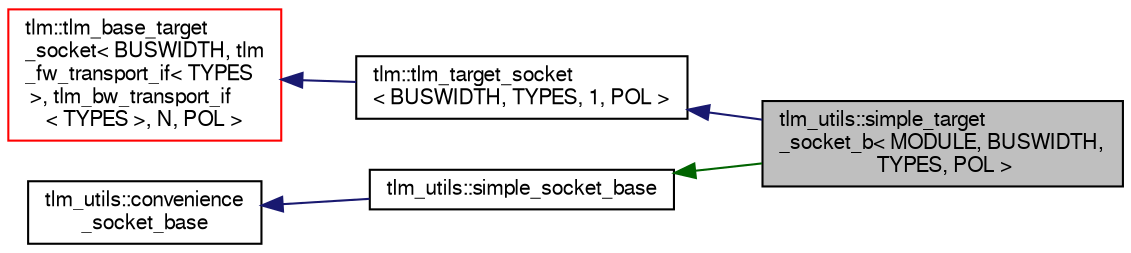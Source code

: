 digraph "tlm_utils::simple_target_socket_b&lt; MODULE, BUSWIDTH, TYPES, POL &gt;"
{
  edge [fontname="FreeSans",fontsize="10",labelfontname="FreeSans",labelfontsize="10"];
  node [fontname="FreeSans",fontsize="10",shape=record];
  rankdir="LR";
  Node10 [label="tlm_utils::simple_target\l_socket_b\< MODULE, BUSWIDTH,\l TYPES, POL \>",height=0.2,width=0.4,color="black", fillcolor="grey75", style="filled", fontcolor="black"];
  Node11 -> Node10 [dir="back",color="midnightblue",fontsize="10",style="solid",fontname="FreeSans"];
  Node11 [label="tlm::tlm_target_socket\l\< BUSWIDTH, TYPES, 1, POL \>",height=0.2,width=0.4,color="black", fillcolor="white", style="filled",URL="$a02523.html"];
  Node12 -> Node11 [dir="back",color="midnightblue",fontsize="10",style="solid",fontname="FreeSans"];
  Node12 [label="tlm::tlm_base_target\l_socket\< BUSWIDTH, tlm\l_fw_transport_if\< TYPES\l \>, tlm_bw_transport_if\l\< TYPES \>, N, POL \>",height=0.2,width=0.4,color="red", fillcolor="white", style="filled",URL="$a02511.html"];
  Node21 -> Node10 [dir="back",color="darkgreen",fontsize="10",style="solid",fontname="FreeSans"];
  Node21 [label="tlm_utils::simple_socket_base",height=0.2,width=0.4,color="black", fillcolor="white", style="filled",URL="$a02531.html"];
  Node22 -> Node21 [dir="back",color="midnightblue",fontsize="10",style="solid",fontname="FreeSans"];
  Node22 [label="tlm_utils::convenience\l_socket_base",height=0.2,width=0.4,color="black", fillcolor="white", style="filled",URL="$a02527.html"];
}
